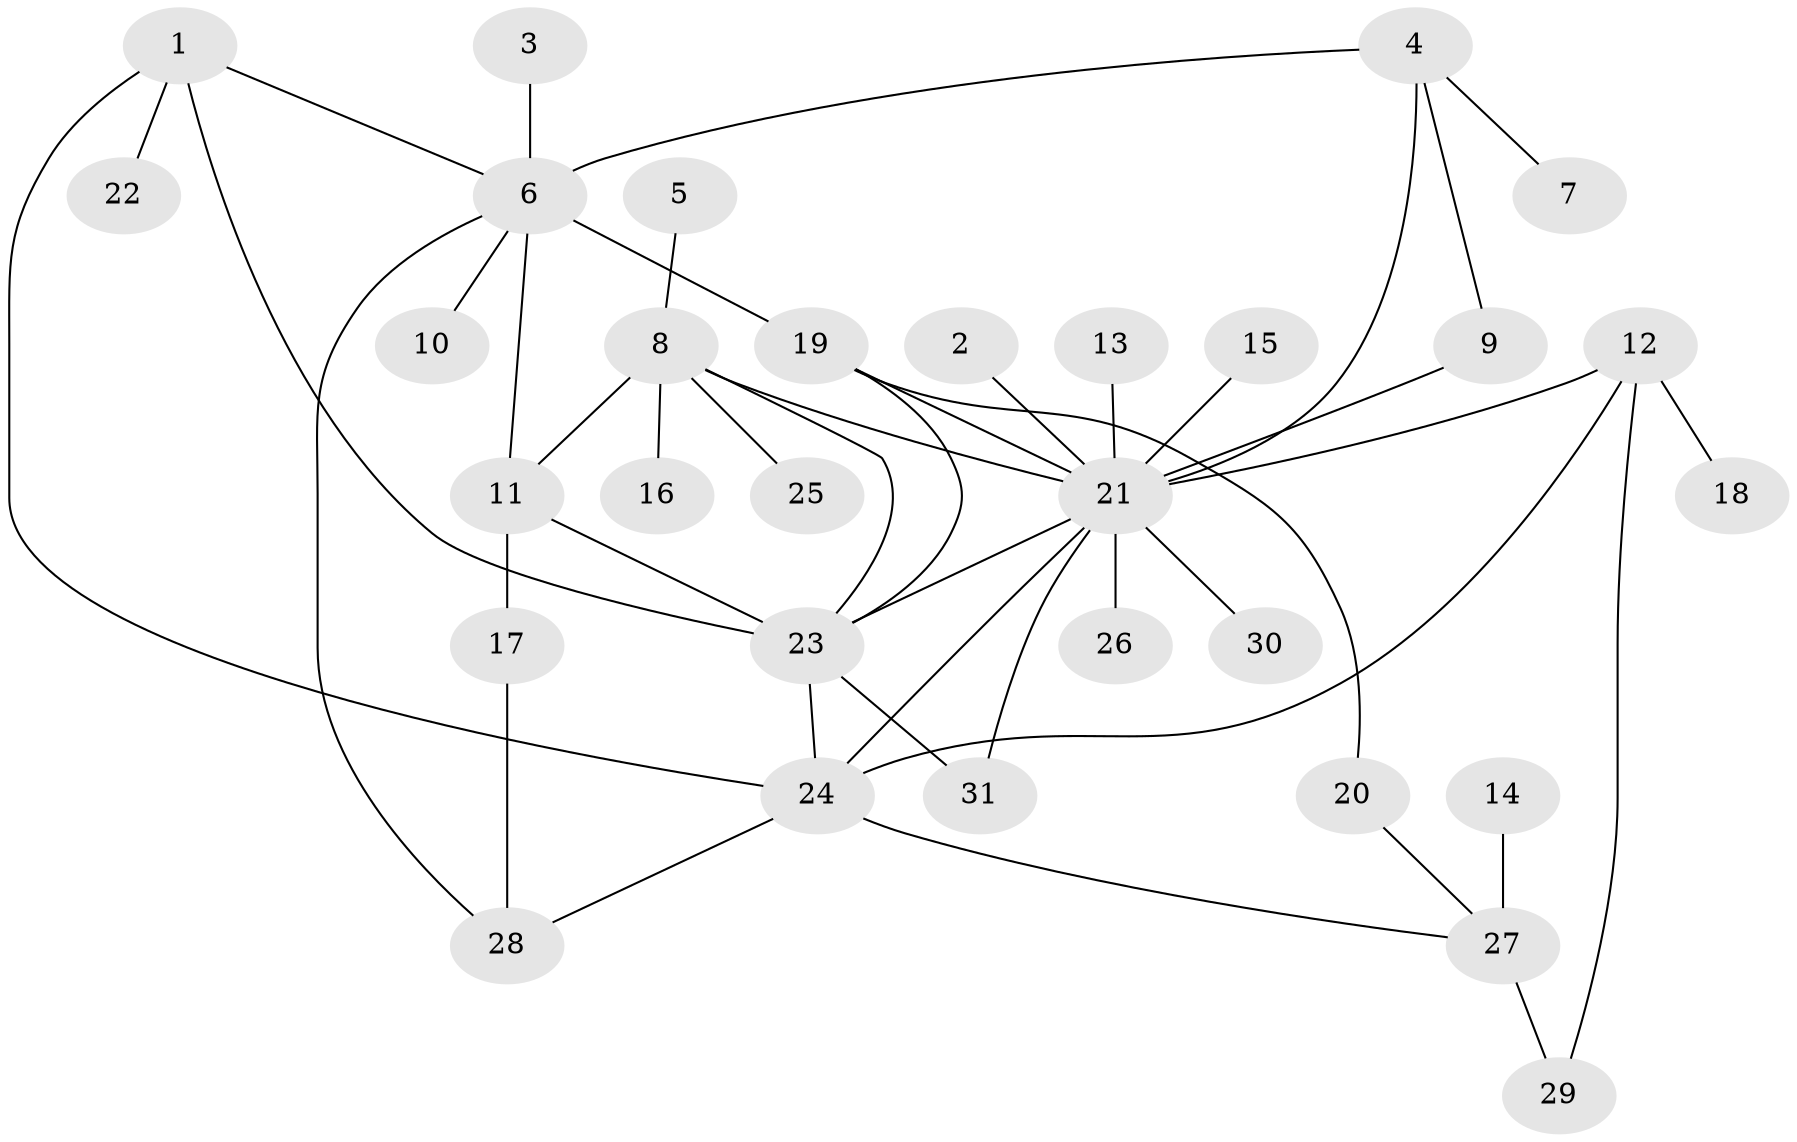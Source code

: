 // original degree distribution, {3: 0.16393442622950818, 18: 0.01639344262295082, 9: 0.03278688524590164, 6: 0.03278688524590164, 4: 0.04918032786885246, 1: 0.47540983606557374, 7: 0.01639344262295082, 2: 0.16393442622950818, 10: 0.01639344262295082, 5: 0.03278688524590164}
// Generated by graph-tools (version 1.1) at 2025/01/03/09/25 03:01:50]
// undirected, 31 vertices, 45 edges
graph export_dot {
graph [start="1"]
  node [color=gray90,style=filled];
  1;
  2;
  3;
  4;
  5;
  6;
  7;
  8;
  9;
  10;
  11;
  12;
  13;
  14;
  15;
  16;
  17;
  18;
  19;
  20;
  21;
  22;
  23;
  24;
  25;
  26;
  27;
  28;
  29;
  30;
  31;
  1 -- 6 [weight=1.0];
  1 -- 22 [weight=1.0];
  1 -- 23 [weight=1.0];
  1 -- 24 [weight=1.0];
  2 -- 21 [weight=1.0];
  3 -- 6 [weight=1.0];
  4 -- 6 [weight=1.0];
  4 -- 7 [weight=1.0];
  4 -- 9 [weight=1.0];
  4 -- 21 [weight=1.0];
  5 -- 8 [weight=1.0];
  6 -- 10 [weight=1.0];
  6 -- 11 [weight=2.0];
  6 -- 19 [weight=1.0];
  6 -- 28 [weight=1.0];
  8 -- 11 [weight=1.0];
  8 -- 16 [weight=1.0];
  8 -- 21 [weight=1.0];
  8 -- 23 [weight=1.0];
  8 -- 25 [weight=1.0];
  9 -- 21 [weight=2.0];
  11 -- 17 [weight=1.0];
  11 -- 23 [weight=2.0];
  12 -- 18 [weight=1.0];
  12 -- 21 [weight=2.0];
  12 -- 24 [weight=1.0];
  12 -- 29 [weight=1.0];
  13 -- 21 [weight=1.0];
  14 -- 27 [weight=2.0];
  15 -- 21 [weight=1.0];
  17 -- 28 [weight=1.0];
  19 -- 20 [weight=1.0];
  19 -- 21 [weight=1.0];
  19 -- 23 [weight=1.0];
  20 -- 27 [weight=1.0];
  21 -- 23 [weight=2.0];
  21 -- 24 [weight=1.0];
  21 -- 26 [weight=1.0];
  21 -- 30 [weight=1.0];
  21 -- 31 [weight=1.0];
  23 -- 24 [weight=1.0];
  23 -- 31 [weight=1.0];
  24 -- 27 [weight=1.0];
  24 -- 28 [weight=1.0];
  27 -- 29 [weight=1.0];
}
